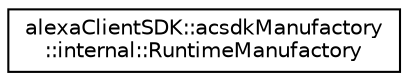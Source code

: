 digraph "Graphical Class Hierarchy"
{
  edge [fontname="Helvetica",fontsize="10",labelfontname="Helvetica",labelfontsize="10"];
  node [fontname="Helvetica",fontsize="10",shape=record];
  rankdir="LR";
  Node0 [label="alexaClientSDK::acsdkManufactory\l::internal::RuntimeManufactory",height=0.2,width=0.4,color="black", fillcolor="white", style="filled",URL="$classalexa_client_s_d_k_1_1acsdk_manufactory_1_1internal_1_1_runtime_manufactory.html"];
}
